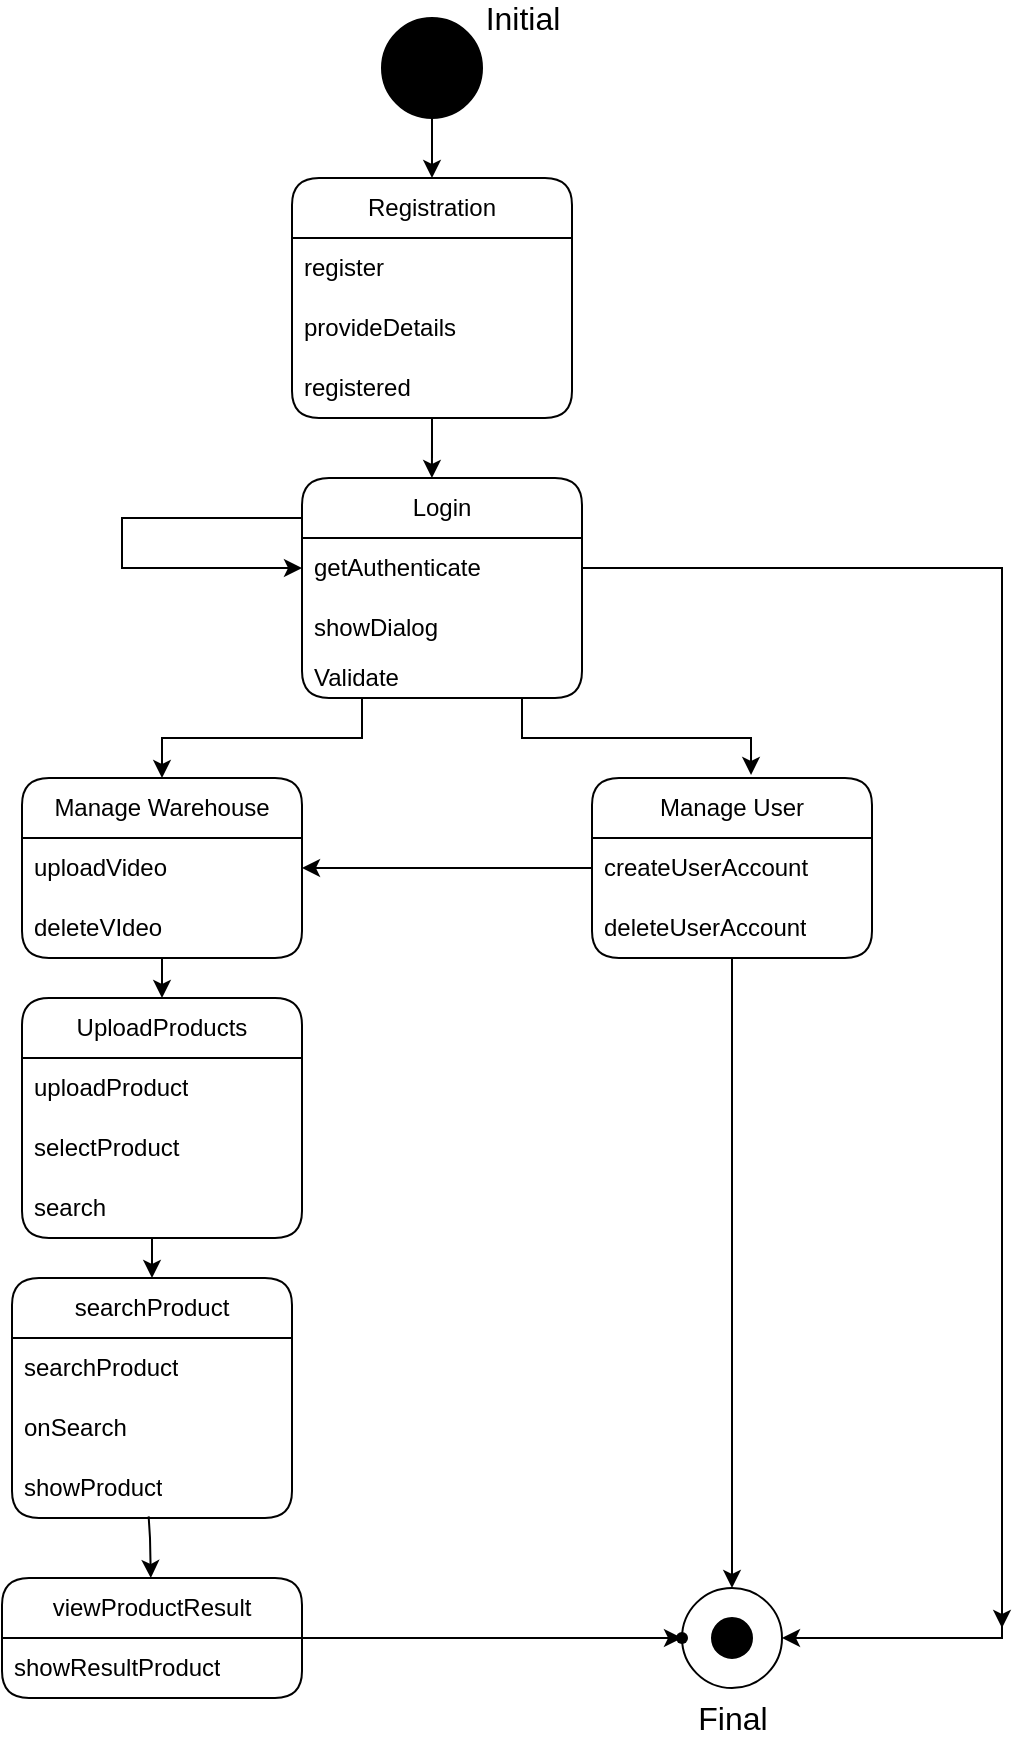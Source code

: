 <mxfile version="21.1.7" type="device">
  <diagram name="Page-1" id="us4y8G0hW0AALbvcc-4g">
    <mxGraphModel dx="1235" dy="656" grid="1" gridSize="10" guides="1" tooltips="1" connect="1" arrows="1" fold="1" page="1" pageScale="1" pageWidth="850" pageHeight="1100" math="0" shadow="0">
      <root>
        <mxCell id="0" />
        <mxCell id="1" parent="0" />
        <mxCell id="wQCT6eP8Y0Su3LPdMnlr-79" style="edgeStyle=orthogonalEdgeStyle;rounded=0;orthogonalLoop=1;jettySize=auto;html=1;exitX=0.5;exitY=1;exitDx=0;exitDy=0;entryX=0.5;entryY=0;entryDx=0;entryDy=0;" parent="1" source="wQCT6eP8Y0Su3LPdMnlr-1" target="wQCT6eP8Y0Su3LPdMnlr-2" edge="1">
          <mxGeometry relative="1" as="geometry" />
        </mxCell>
        <mxCell id="wQCT6eP8Y0Su3LPdMnlr-1" value="" style="ellipse;whiteSpace=wrap;html=1;aspect=fixed;fillColor=#000000;" parent="1" vertex="1">
          <mxGeometry x="250" y="110" width="50" height="50" as="geometry" />
        </mxCell>
        <mxCell id="wQCT6eP8Y0Su3LPdMnlr-68" style="edgeStyle=orthogonalEdgeStyle;rounded=0;orthogonalLoop=1;jettySize=auto;html=1;entryX=0.464;entryY=0;entryDx=0;entryDy=0;entryPerimeter=0;" parent="1" source="wQCT6eP8Y0Su3LPdMnlr-2" target="wQCT6eP8Y0Su3LPdMnlr-6" edge="1">
          <mxGeometry relative="1" as="geometry" />
        </mxCell>
        <mxCell id="wQCT6eP8Y0Su3LPdMnlr-2" value="Registration" style="swimlane;fontStyle=0;childLayout=stackLayout;horizontal=1;startSize=30;horizontalStack=0;resizeParent=1;resizeParentMax=0;resizeLast=0;collapsible=1;marginBottom=0;whiteSpace=wrap;html=1;rounded=1;swimlaneLine=1;glass=0;" parent="1" vertex="1">
          <mxGeometry x="205" y="190" width="140" height="120" as="geometry" />
        </mxCell>
        <mxCell id="wQCT6eP8Y0Su3LPdMnlr-3" value="register" style="text;strokeColor=none;fillColor=none;align=left;verticalAlign=middle;spacingLeft=4;spacingRight=4;overflow=hidden;points=[[0,0.5],[1,0.5]];portConstraint=eastwest;rotatable=0;whiteSpace=wrap;html=1;" parent="wQCT6eP8Y0Su3LPdMnlr-2" vertex="1">
          <mxGeometry y="30" width="140" height="30" as="geometry" />
        </mxCell>
        <mxCell id="wQCT6eP8Y0Su3LPdMnlr-4" value="provideDetails" style="text;strokeColor=none;fillColor=none;align=left;verticalAlign=middle;spacingLeft=4;spacingRight=4;overflow=hidden;points=[[0,0.5],[1,0.5]];portConstraint=eastwest;rotatable=0;whiteSpace=wrap;html=1;" parent="wQCT6eP8Y0Su3LPdMnlr-2" vertex="1">
          <mxGeometry y="60" width="140" height="30" as="geometry" />
        </mxCell>
        <mxCell id="wQCT6eP8Y0Su3LPdMnlr-5" value="registered" style="text;strokeColor=none;fillColor=none;align=left;verticalAlign=middle;spacingLeft=4;spacingRight=4;overflow=hidden;points=[[0,0.5],[1,0.5]];portConstraint=eastwest;rotatable=0;whiteSpace=wrap;html=1;" parent="wQCT6eP8Y0Su3LPdMnlr-2" vertex="1">
          <mxGeometry y="90" width="140" height="30" as="geometry" />
        </mxCell>
        <mxCell id="wQCT6eP8Y0Su3LPdMnlr-6" value="Login" style="swimlane;fontStyle=0;childLayout=stackLayout;horizontal=1;startSize=30;horizontalStack=0;resizeParent=1;resizeParentMax=0;resizeLast=0;collapsible=1;marginBottom=0;whiteSpace=wrap;html=1;rounded=1;" parent="1" vertex="1">
          <mxGeometry x="210" y="340" width="140" height="110" as="geometry" />
        </mxCell>
        <mxCell id="wQCT6eP8Y0Su3LPdMnlr-7" value="getAuthenticate" style="text;strokeColor=none;fillColor=none;align=left;verticalAlign=middle;spacingLeft=4;spacingRight=4;overflow=hidden;points=[[0,0.5],[1,0.5]];portConstraint=eastwest;rotatable=0;whiteSpace=wrap;html=1;" parent="wQCT6eP8Y0Su3LPdMnlr-6" vertex="1">
          <mxGeometry y="30" width="140" height="30" as="geometry" />
        </mxCell>
        <mxCell id="wQCT6eP8Y0Su3LPdMnlr-8" value="showDialog" style="text;strokeColor=none;fillColor=none;align=left;verticalAlign=middle;spacingLeft=4;spacingRight=4;overflow=hidden;points=[[0,0.5],[1,0.5]];portConstraint=eastwest;rotatable=0;whiteSpace=wrap;html=1;" parent="wQCT6eP8Y0Su3LPdMnlr-6" vertex="1">
          <mxGeometry y="60" width="140" height="30" as="geometry" />
        </mxCell>
        <mxCell id="wQCT6eP8Y0Su3LPdMnlr-33" value="Validate" style="text;strokeColor=none;fillColor=none;align=left;verticalAlign=middle;spacingLeft=4;spacingRight=4;overflow=hidden;points=[[0,0.5],[1,0.5]];portConstraint=eastwest;rotatable=0;whiteSpace=wrap;html=1;" parent="wQCT6eP8Y0Su3LPdMnlr-6" vertex="1">
          <mxGeometry y="90" width="140" height="20" as="geometry" />
        </mxCell>
        <mxCell id="wQCT6eP8Y0Su3LPdMnlr-67" style="edgeStyle=orthogonalEdgeStyle;rounded=0;orthogonalLoop=1;jettySize=auto;html=1;exitX=0;exitY=0.25;exitDx=0;exitDy=0;entryX=0;entryY=0.5;entryDx=0;entryDy=0;" parent="wQCT6eP8Y0Su3LPdMnlr-6" source="wQCT6eP8Y0Su3LPdMnlr-6" target="wQCT6eP8Y0Su3LPdMnlr-7" edge="1">
          <mxGeometry relative="1" as="geometry">
            <mxPoint x="-90" y="27.667" as="targetPoint" />
            <Array as="points">
              <mxPoint y="20" />
              <mxPoint x="-90" y="20" />
              <mxPoint x="-90" y="45" />
            </Array>
          </mxGeometry>
        </mxCell>
        <mxCell id="wQCT6eP8Y0Su3LPdMnlr-62" style="edgeStyle=orthogonalEdgeStyle;rounded=0;orthogonalLoop=1;jettySize=auto;html=1;exitX=0.5;exitY=1;exitDx=0;exitDy=0;entryX=0.5;entryY=0;entryDx=0;entryDy=0;" parent="1" source="wQCT6eP8Y0Su3LPdMnlr-10" target="wQCT6eP8Y0Su3LPdMnlr-18" edge="1">
          <mxGeometry relative="1" as="geometry" />
        </mxCell>
        <mxCell id="wQCT6eP8Y0Su3LPdMnlr-10" value="Manage Warehouse" style="swimlane;fontStyle=0;childLayout=stackLayout;horizontal=1;startSize=30;horizontalStack=0;resizeParent=1;resizeParentMax=0;resizeLast=0;collapsible=1;marginBottom=0;whiteSpace=wrap;html=1;rounded=1;" parent="1" vertex="1">
          <mxGeometry x="70" y="490" width="140" height="90" as="geometry" />
        </mxCell>
        <mxCell id="wQCT6eP8Y0Su3LPdMnlr-11" value="uploadVideo" style="text;strokeColor=none;fillColor=none;align=left;verticalAlign=middle;spacingLeft=4;spacingRight=4;overflow=hidden;points=[[0,0.5],[1,0.5]];portConstraint=eastwest;rotatable=0;whiteSpace=wrap;html=1;" parent="wQCT6eP8Y0Su3LPdMnlr-10" vertex="1">
          <mxGeometry y="30" width="140" height="30" as="geometry" />
        </mxCell>
        <mxCell id="wQCT6eP8Y0Su3LPdMnlr-12" value="deleteVIdeo" style="text;strokeColor=none;fillColor=none;align=left;verticalAlign=middle;spacingLeft=4;spacingRight=4;overflow=hidden;points=[[0,0.5],[1,0.5]];portConstraint=eastwest;rotatable=0;whiteSpace=wrap;html=1;" parent="wQCT6eP8Y0Su3LPdMnlr-10" vertex="1">
          <mxGeometry y="60" width="140" height="30" as="geometry" />
        </mxCell>
        <mxCell id="wQCT6eP8Y0Su3LPdMnlr-42" value="" style="edgeStyle=orthogonalEdgeStyle;rounded=0;orthogonalLoop=1;jettySize=auto;html=1;entryX=0.5;entryY=0;entryDx=0;entryDy=0;" parent="1" source="wQCT6eP8Y0Su3LPdMnlr-14" target="wQCT6eP8Y0Su3LPdMnlr-30" edge="1">
          <mxGeometry relative="1" as="geometry">
            <mxPoint x="425" y="705" as="targetPoint" />
          </mxGeometry>
        </mxCell>
        <mxCell id="wQCT6eP8Y0Su3LPdMnlr-14" value="Manage User " style="swimlane;fontStyle=0;childLayout=stackLayout;horizontal=1;startSize=30;horizontalStack=0;resizeParent=1;resizeParentMax=0;resizeLast=0;collapsible=1;marginBottom=0;whiteSpace=wrap;html=1;rounded=1;" parent="1" vertex="1">
          <mxGeometry x="355" y="490" width="140" height="90" as="geometry" />
        </mxCell>
        <mxCell id="wQCT6eP8Y0Su3LPdMnlr-15" value="createUserAccount" style="text;strokeColor=none;fillColor=none;align=left;verticalAlign=middle;spacingLeft=4;spacingRight=4;overflow=hidden;points=[[0,0.5],[1,0.5]];portConstraint=eastwest;rotatable=0;whiteSpace=wrap;html=1;" parent="wQCT6eP8Y0Su3LPdMnlr-14" vertex="1">
          <mxGeometry y="30" width="140" height="30" as="geometry" />
        </mxCell>
        <mxCell id="wQCT6eP8Y0Su3LPdMnlr-16" value="deleteUserAccount" style="text;strokeColor=none;fillColor=none;align=left;verticalAlign=middle;spacingLeft=4;spacingRight=4;overflow=hidden;points=[[0,0.5],[1,0.5]];portConstraint=eastwest;rotatable=0;whiteSpace=wrap;html=1;" parent="wQCT6eP8Y0Su3LPdMnlr-14" vertex="1">
          <mxGeometry y="60" width="140" height="30" as="geometry" />
        </mxCell>
        <mxCell id="wQCT6eP8Y0Su3LPdMnlr-61" style="edgeStyle=orthogonalEdgeStyle;rounded=0;orthogonalLoop=1;jettySize=auto;html=1;exitX=0.5;exitY=1;exitDx=0;exitDy=0;entryX=0.5;entryY=0;entryDx=0;entryDy=0;" parent="1" source="wQCT6eP8Y0Su3LPdMnlr-18" target="wQCT6eP8Y0Su3LPdMnlr-22" edge="1">
          <mxGeometry relative="1" as="geometry" />
        </mxCell>
        <mxCell id="wQCT6eP8Y0Su3LPdMnlr-18" value="UploadProducts" style="swimlane;fontStyle=0;childLayout=stackLayout;horizontal=1;startSize=30;horizontalStack=0;resizeParent=1;resizeParentMax=0;resizeLast=0;collapsible=1;marginBottom=0;whiteSpace=wrap;html=1;rounded=1;" parent="1" vertex="1">
          <mxGeometry x="70" y="600" width="140" height="120" as="geometry" />
        </mxCell>
        <mxCell id="wQCT6eP8Y0Su3LPdMnlr-19" value="uploadProduct" style="text;strokeColor=none;fillColor=none;align=left;verticalAlign=middle;spacingLeft=4;spacingRight=4;overflow=hidden;points=[[0,0.5],[1,0.5]];portConstraint=eastwest;rotatable=0;whiteSpace=wrap;html=1;" parent="wQCT6eP8Y0Su3LPdMnlr-18" vertex="1">
          <mxGeometry y="30" width="140" height="30" as="geometry" />
        </mxCell>
        <mxCell id="wQCT6eP8Y0Su3LPdMnlr-20" value="selectProduct" style="text;strokeColor=none;fillColor=none;align=left;verticalAlign=middle;spacingLeft=4;spacingRight=4;overflow=hidden;points=[[0,0.5],[1,0.5]];portConstraint=eastwest;rotatable=0;whiteSpace=wrap;html=1;" parent="wQCT6eP8Y0Su3LPdMnlr-18" vertex="1">
          <mxGeometry y="60" width="140" height="30" as="geometry" />
        </mxCell>
        <mxCell id="wQCT6eP8Y0Su3LPdMnlr-21" value="search" style="text;strokeColor=none;fillColor=none;align=left;verticalAlign=middle;spacingLeft=4;spacingRight=4;overflow=hidden;points=[[0,0.5],[1,0.5]];portConstraint=eastwest;rotatable=0;whiteSpace=wrap;html=1;" parent="wQCT6eP8Y0Su3LPdMnlr-18" vertex="1">
          <mxGeometry y="90" width="140" height="30" as="geometry" />
        </mxCell>
        <mxCell id="wQCT6eP8Y0Su3LPdMnlr-22" value="searchProduct" style="swimlane;fontStyle=0;childLayout=stackLayout;horizontal=1;startSize=30;horizontalStack=0;resizeParent=1;resizeParentMax=0;resizeLast=0;collapsible=1;marginBottom=0;whiteSpace=wrap;html=1;rounded=1;" parent="1" vertex="1">
          <mxGeometry x="65" y="740" width="140" height="120" as="geometry" />
        </mxCell>
        <mxCell id="wQCT6eP8Y0Su3LPdMnlr-23" value="searchProduct" style="text;strokeColor=none;fillColor=none;align=left;verticalAlign=middle;spacingLeft=4;spacingRight=4;overflow=hidden;points=[[0,0.5],[1,0.5]];portConstraint=eastwest;rotatable=0;whiteSpace=wrap;html=1;" parent="wQCT6eP8Y0Su3LPdMnlr-22" vertex="1">
          <mxGeometry y="30" width="140" height="30" as="geometry" />
        </mxCell>
        <mxCell id="wQCT6eP8Y0Su3LPdMnlr-24" value="onSearch" style="text;strokeColor=none;fillColor=none;align=left;verticalAlign=middle;spacingLeft=4;spacingRight=4;overflow=hidden;points=[[0,0.5],[1,0.5]];portConstraint=eastwest;rotatable=0;whiteSpace=wrap;html=1;" parent="wQCT6eP8Y0Su3LPdMnlr-22" vertex="1">
          <mxGeometry y="60" width="140" height="30" as="geometry" />
        </mxCell>
        <mxCell id="wQCT6eP8Y0Su3LPdMnlr-25" value="showProduct" style="text;strokeColor=none;fillColor=none;align=left;verticalAlign=middle;spacingLeft=4;spacingRight=4;overflow=hidden;points=[[0,0.5],[1,0.5]];portConstraint=eastwest;rotatable=0;whiteSpace=wrap;html=1;" parent="wQCT6eP8Y0Su3LPdMnlr-22" vertex="1">
          <mxGeometry y="90" width="140" height="30" as="geometry" />
        </mxCell>
        <mxCell id="wQCT6eP8Y0Su3LPdMnlr-57" value="" style="endArrow=classic;html=1;rounded=0;exitX=0.488;exitY=0.972;exitDx=0;exitDy=0;exitPerimeter=0;" parent="wQCT6eP8Y0Su3LPdMnlr-22" source="wQCT6eP8Y0Su3LPdMnlr-25" edge="1">
          <mxGeometry width="50" height="50" relative="1" as="geometry">
            <mxPoint x="65" y="120" as="sourcePoint" />
            <mxPoint x="69.41" y="150" as="targetPoint" />
            <Array as="points">
              <mxPoint x="69" y="130" />
            </Array>
          </mxGeometry>
        </mxCell>
        <mxCell id="wQCT6eP8Y0Su3LPdMnlr-40" value="" style="edgeStyle=orthogonalEdgeStyle;rounded=0;orthogonalLoop=1;jettySize=auto;html=1;" parent="1" source="wQCT6eP8Y0Su3LPdMnlr-26" target="wQCT6eP8Y0Su3LPdMnlr-39" edge="1">
          <mxGeometry relative="1" as="geometry" />
        </mxCell>
        <mxCell id="wQCT6eP8Y0Su3LPdMnlr-26" value="viewProductResult" style="swimlane;fontStyle=0;childLayout=stackLayout;horizontal=1;startSize=30;horizontalStack=0;resizeParent=1;resizeParentMax=0;resizeLast=0;collapsible=1;marginBottom=0;whiteSpace=wrap;html=1;rounded=1;" parent="1" vertex="1">
          <mxGeometry x="60" y="890" width="150" height="60" as="geometry" />
        </mxCell>
        <mxCell id="wQCT6eP8Y0Su3LPdMnlr-27" value="showResultProduct" style="text;strokeColor=none;fillColor=none;align=left;verticalAlign=middle;spacingLeft=4;spacingRight=4;overflow=hidden;points=[[0,0.5],[1,0.5]];portConstraint=eastwest;rotatable=0;whiteSpace=wrap;html=1;" parent="wQCT6eP8Y0Su3LPdMnlr-26" vertex="1">
          <mxGeometry y="30" width="150" height="30" as="geometry" />
        </mxCell>
        <mxCell id="wQCT6eP8Y0Su3LPdMnlr-30" value="" style="ellipse;whiteSpace=wrap;html=1;aspect=fixed;" parent="1" vertex="1">
          <mxGeometry x="400" y="895" width="50" height="50" as="geometry" />
        </mxCell>
        <mxCell id="wQCT6eP8Y0Su3LPdMnlr-36" value="" style="ellipse;whiteSpace=wrap;html=1;aspect=fixed;fillColor=#000000;" parent="1" vertex="1">
          <mxGeometry x="415" y="910" width="20" height="20" as="geometry" />
        </mxCell>
        <mxCell id="wQCT6eP8Y0Su3LPdMnlr-39" value="" style="shape=waypoint;sketch=0;size=6;pointerEvents=1;points=[];fillColor=default;resizable=0;rotatable=0;perimeter=centerPerimeter;snapToPoint=1;fontStyle=0;startSize=30;rounded=1;" parent="1" vertex="1">
          <mxGeometry x="390" y="910" width="20" height="20" as="geometry" />
        </mxCell>
        <mxCell id="wQCT6eP8Y0Su3LPdMnlr-64" style="edgeStyle=orthogonalEdgeStyle;rounded=0;orthogonalLoop=1;jettySize=auto;html=1;exitX=0;exitY=0.5;exitDx=0;exitDy=0;entryX=1;entryY=0.5;entryDx=0;entryDy=0;" parent="1" source="wQCT6eP8Y0Su3LPdMnlr-15" target="wQCT6eP8Y0Su3LPdMnlr-11" edge="1">
          <mxGeometry relative="1" as="geometry" />
        </mxCell>
        <mxCell id="wQCT6eP8Y0Su3LPdMnlr-65" style="edgeStyle=orthogonalEdgeStyle;rounded=0;orthogonalLoop=1;jettySize=auto;html=1;entryX=0.5;entryY=0;entryDx=0;entryDy=0;" parent="1" target="wQCT6eP8Y0Su3LPdMnlr-10" edge="1">
          <mxGeometry relative="1" as="geometry">
            <mxPoint x="240" y="450" as="sourcePoint" />
            <Array as="points">
              <mxPoint x="240" y="470" />
              <mxPoint x="140" y="470" />
            </Array>
          </mxGeometry>
        </mxCell>
        <mxCell id="wQCT6eP8Y0Su3LPdMnlr-66" style="edgeStyle=orthogonalEdgeStyle;rounded=0;orthogonalLoop=1;jettySize=auto;html=1;entryX=0.568;entryY=-0.017;entryDx=0;entryDy=0;entryPerimeter=0;" parent="1" target="wQCT6eP8Y0Su3LPdMnlr-14" edge="1">
          <mxGeometry relative="1" as="geometry">
            <mxPoint x="320" y="450" as="sourcePoint" />
            <Array as="points">
              <mxPoint x="320" y="470" />
              <mxPoint x="435" y="470" />
            </Array>
          </mxGeometry>
        </mxCell>
        <mxCell id="wQCT6eP8Y0Su3LPdMnlr-76" style="edgeStyle=orthogonalEdgeStyle;rounded=0;orthogonalLoop=1;jettySize=auto;html=1;" parent="1" source="wQCT6eP8Y0Su3LPdMnlr-7" edge="1">
          <mxGeometry relative="1" as="geometry">
            <Array as="points">
              <mxPoint x="560" y="385" />
            </Array>
            <mxPoint x="560" y="915" as="targetPoint" />
          </mxGeometry>
        </mxCell>
        <mxCell id="wQCT6eP8Y0Su3LPdMnlr-77" style="edgeStyle=orthogonalEdgeStyle;rounded=0;orthogonalLoop=1;jettySize=auto;html=1;" parent="1" source="wQCT6eP8Y0Su3LPdMnlr-7" target="wQCT6eP8Y0Su3LPdMnlr-30" edge="1">
          <mxGeometry relative="1" as="geometry">
            <Array as="points">
              <mxPoint x="560" y="385" />
              <mxPoint x="560" y="920" />
            </Array>
          </mxGeometry>
        </mxCell>
        <mxCell id="nVez_-R2JrO_ekjo2FNx-1" value="Final" style="edgeLabel;html=1;align=center;verticalAlign=middle;resizable=0;points=[];fontSize=16;spacingLeft=0;" vertex="1" connectable="0" parent="wQCT6eP8Y0Su3LPdMnlr-77">
          <mxGeometry x="0.719" y="-1" relative="1" as="geometry">
            <mxPoint x="-134" y="50" as="offset" />
          </mxGeometry>
        </mxCell>
        <mxCell id="nVez_-R2JrO_ekjo2FNx-2" value="Initial" style="edgeLabel;html=1;align=center;verticalAlign=middle;resizable=0;points=[];fontSize=16;" vertex="1" connectable="0" parent="wQCT6eP8Y0Su3LPdMnlr-77">
          <mxGeometry x="0.717" y="-1" relative="1" as="geometry">
            <mxPoint x="-239" y="-799" as="offset" />
          </mxGeometry>
        </mxCell>
      </root>
    </mxGraphModel>
  </diagram>
</mxfile>
